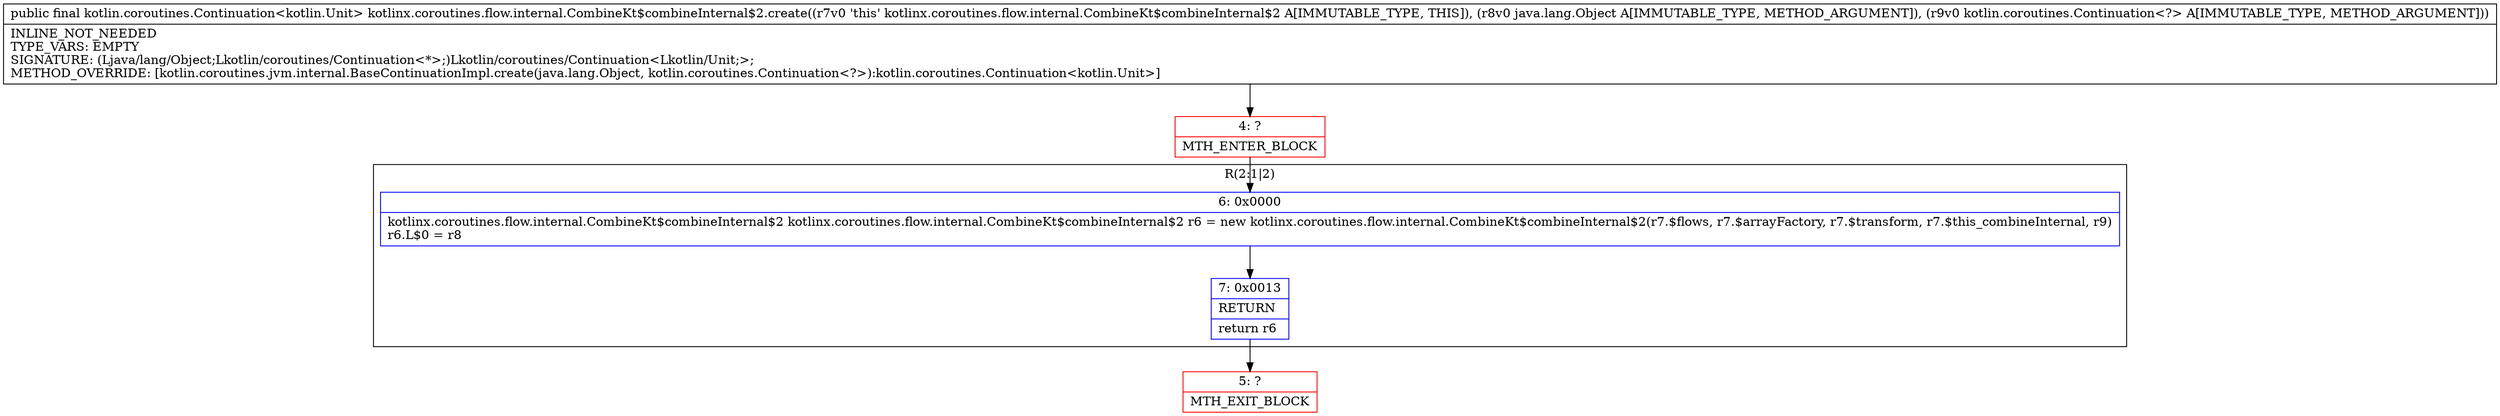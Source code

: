 digraph "CFG forkotlinx.coroutines.flow.internal.CombineKt$combineInternal$2.create(Ljava\/lang\/Object;Lkotlin\/coroutines\/Continuation;)Lkotlin\/coroutines\/Continuation;" {
subgraph cluster_Region_853332575 {
label = "R(2:1|2)";
node [shape=record,color=blue];
Node_6 [shape=record,label="{6\:\ 0x0000|kotlinx.coroutines.flow.internal.CombineKt$combineInternal$2 kotlinx.coroutines.flow.internal.CombineKt$combineInternal$2 r6 = new kotlinx.coroutines.flow.internal.CombineKt$combineInternal$2(r7.$flows, r7.$arrayFactory, r7.$transform, r7.$this_combineInternal, r9)\lr6.L$0 = r8\l}"];
Node_7 [shape=record,label="{7\:\ 0x0013|RETURN\l|return r6\l}"];
}
Node_4 [shape=record,color=red,label="{4\:\ ?|MTH_ENTER_BLOCK\l}"];
Node_5 [shape=record,color=red,label="{5\:\ ?|MTH_EXIT_BLOCK\l}"];
MethodNode[shape=record,label="{public final kotlin.coroutines.Continuation\<kotlin.Unit\> kotlinx.coroutines.flow.internal.CombineKt$combineInternal$2.create((r7v0 'this' kotlinx.coroutines.flow.internal.CombineKt$combineInternal$2 A[IMMUTABLE_TYPE, THIS]), (r8v0 java.lang.Object A[IMMUTABLE_TYPE, METHOD_ARGUMENT]), (r9v0 kotlin.coroutines.Continuation\<?\> A[IMMUTABLE_TYPE, METHOD_ARGUMENT]))  | INLINE_NOT_NEEDED\lTYPE_VARS: EMPTY\lSIGNATURE: (Ljava\/lang\/Object;Lkotlin\/coroutines\/Continuation\<*\>;)Lkotlin\/coroutines\/Continuation\<Lkotlin\/Unit;\>;\lMETHOD_OVERRIDE: [kotlin.coroutines.jvm.internal.BaseContinuationImpl.create(java.lang.Object, kotlin.coroutines.Continuation\<?\>):kotlin.coroutines.Continuation\<kotlin.Unit\>]\l}"];
MethodNode -> Node_4;Node_6 -> Node_7;
Node_7 -> Node_5;
Node_4 -> Node_6;
}


